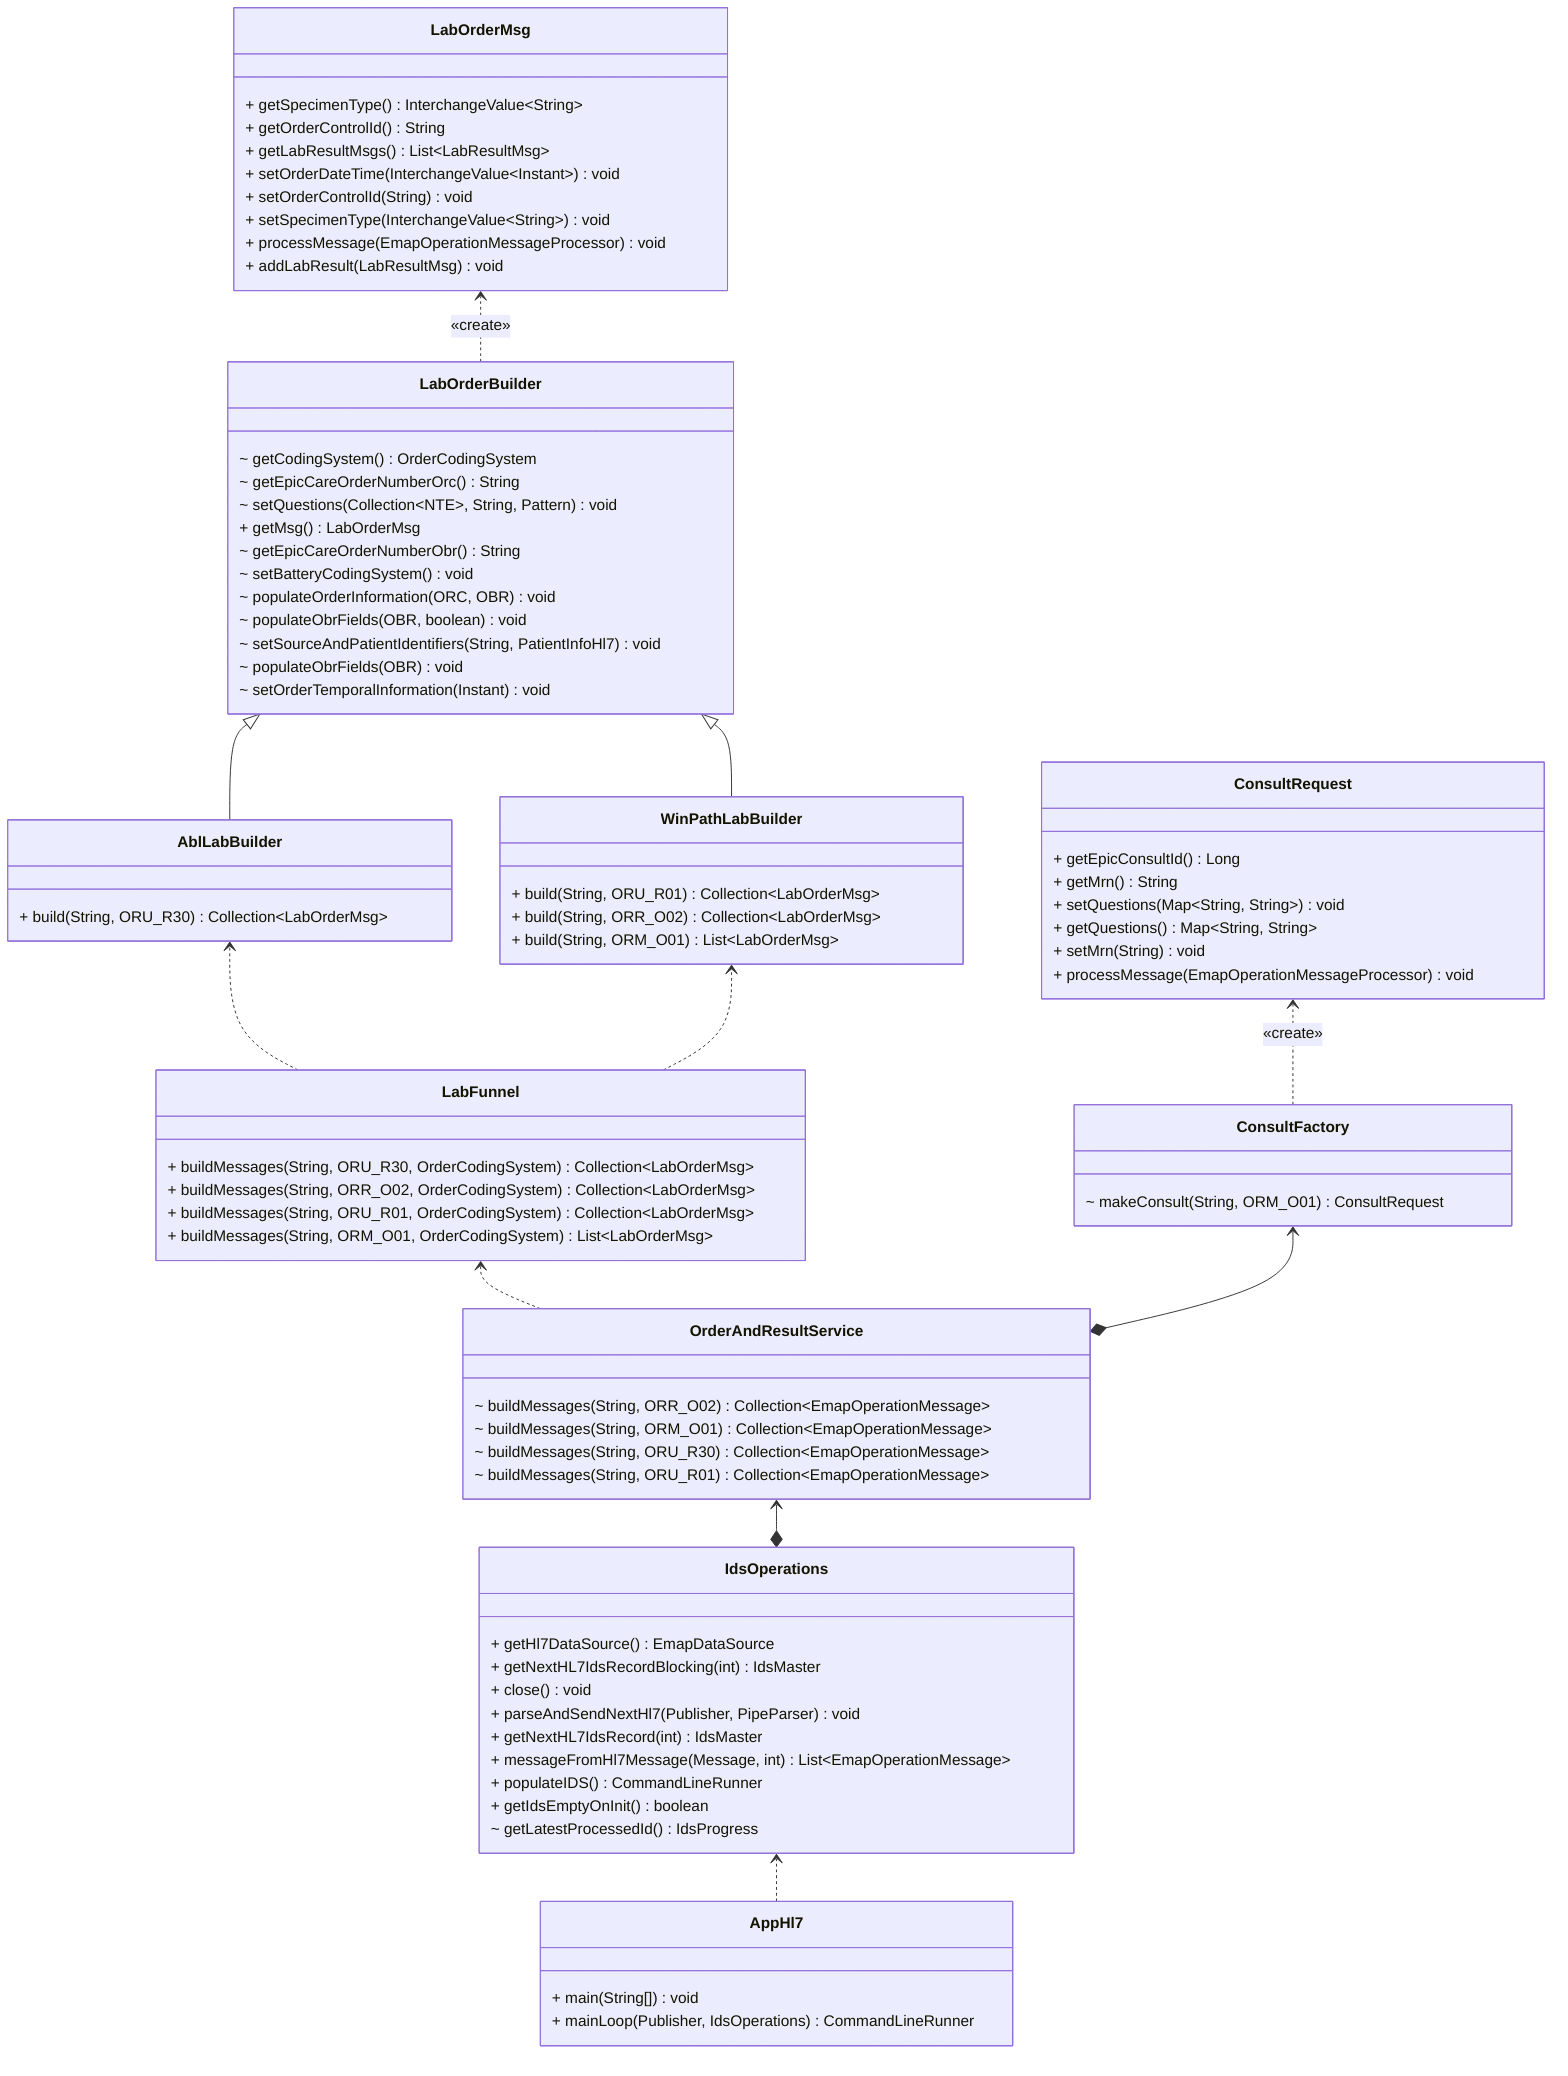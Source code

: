 classDiagram
    direction BT
    class AblLabBuilder {
        + build(String, ORU_R30) Collection~LabOrderMsg~
    }
    class AppHl7 {
        + main(String[]) void
        + mainLoop(Publisher, IdsOperations) CommandLineRunner
    }
    class ConsultFactory {
        ~ makeConsult(String, ORM_O01) ConsultRequest
    }
    class IdsOperations {
        + getHl7DataSource() EmapDataSource
        + getNextHL7IdsRecordBlocking(int) IdsMaster
        + close() void
        + parseAndSendNextHl7(Publisher, PipeParser) void
        + getNextHL7IdsRecord(int) IdsMaster
        + messageFromHl7Message(Message, int) List~EmapOperationMessage~
        + populateIDS() CommandLineRunner
        + getIdsEmptyOnInit() boolean
        ~ getLatestProcessedId() IdsProgress
    }
    class LabFunnel {
        + buildMessages(String, ORU_R30, OrderCodingSystem) Collection~LabOrderMsg~
        + buildMessages(String, ORR_O02, OrderCodingSystem) Collection~LabOrderMsg~
        + buildMessages(String, ORU_R01, OrderCodingSystem) Collection~LabOrderMsg~
        + buildMessages(String, ORM_O01, OrderCodingSystem) List~LabOrderMsg~
    }
    class LabOrderBuilder {
        ~ getCodingSystem() OrderCodingSystem
        ~ getEpicCareOrderNumberOrc() String
        ~ setQuestions(Collection~NTE~, String, Pattern) void
        + getMsg() LabOrderMsg
        ~ getEpicCareOrderNumberObr() String
        ~ setBatteryCodingSystem() void
        ~ populateOrderInformation(ORC, OBR) void
        ~ populateObrFields(OBR, boolean) void
        ~ setSourceAndPatientIdentifiers(String, PatientInfoHl7) void
        ~ populateObrFields(OBR) void
        ~ setOrderTemporalInformation(Instant) void
    }
    class OrderAndResultService {
        ~ buildMessages(String, ORR_O02) Collection~EmapOperationMessage~
        ~ buildMessages(String, ORM_O01) Collection~EmapOperationMessage~
        ~ buildMessages(String, ORU_R30) Collection~EmapOperationMessage~
        ~ buildMessages(String, ORU_R01) Collection~EmapOperationMessage~
    }
    class WinPathLabBuilder {
        + build(String, ORU_R01) Collection~LabOrderMsg~
        + build(String, ORR_O02) Collection~LabOrderMsg~
        + build(String, ORM_O01) List~LabOrderMsg~
    }
    class ConsultRequest {
        + getEpicConsultId() Long
        + getMrn() String
        + setQuestions(Map~String, String~) void
        + getQuestions() Map~String, String~
        + setMrn(String) void
        + processMessage(EmapOperationMessageProcessor) void
    }
    class LabOrderMsg {
        + getSpecimenType() InterchangeValue~String~
        + getOrderControlId() String
        + getLabResultMsgs() List~LabResultMsg~
        + setOrderDateTime(InterchangeValue~Instant~) void
        + setOrderControlId(String) void
        + setSpecimenType(InterchangeValue~String~) void
        + processMessage(EmapOperationMessageProcessor) void
        + addLabResult(LabResultMsg) void
    }

    AblLabBuilder --|> LabOrderBuilder
    AppHl7 ..> IdsOperations
    IdsOperations *--> OrderAndResultService
    LabFunnel ..> AblLabBuilder
    LabFunnel ..> WinPathLabBuilder
    OrderAndResultService *--> ConsultFactory
    OrderAndResultService ..> LabFunnel
    WinPathLabBuilder --|> LabOrderBuilder
    LabOrderBuilder ..> LabOrderMsg: «create»
    ConsultFactory ..> ConsultRequest: «create»